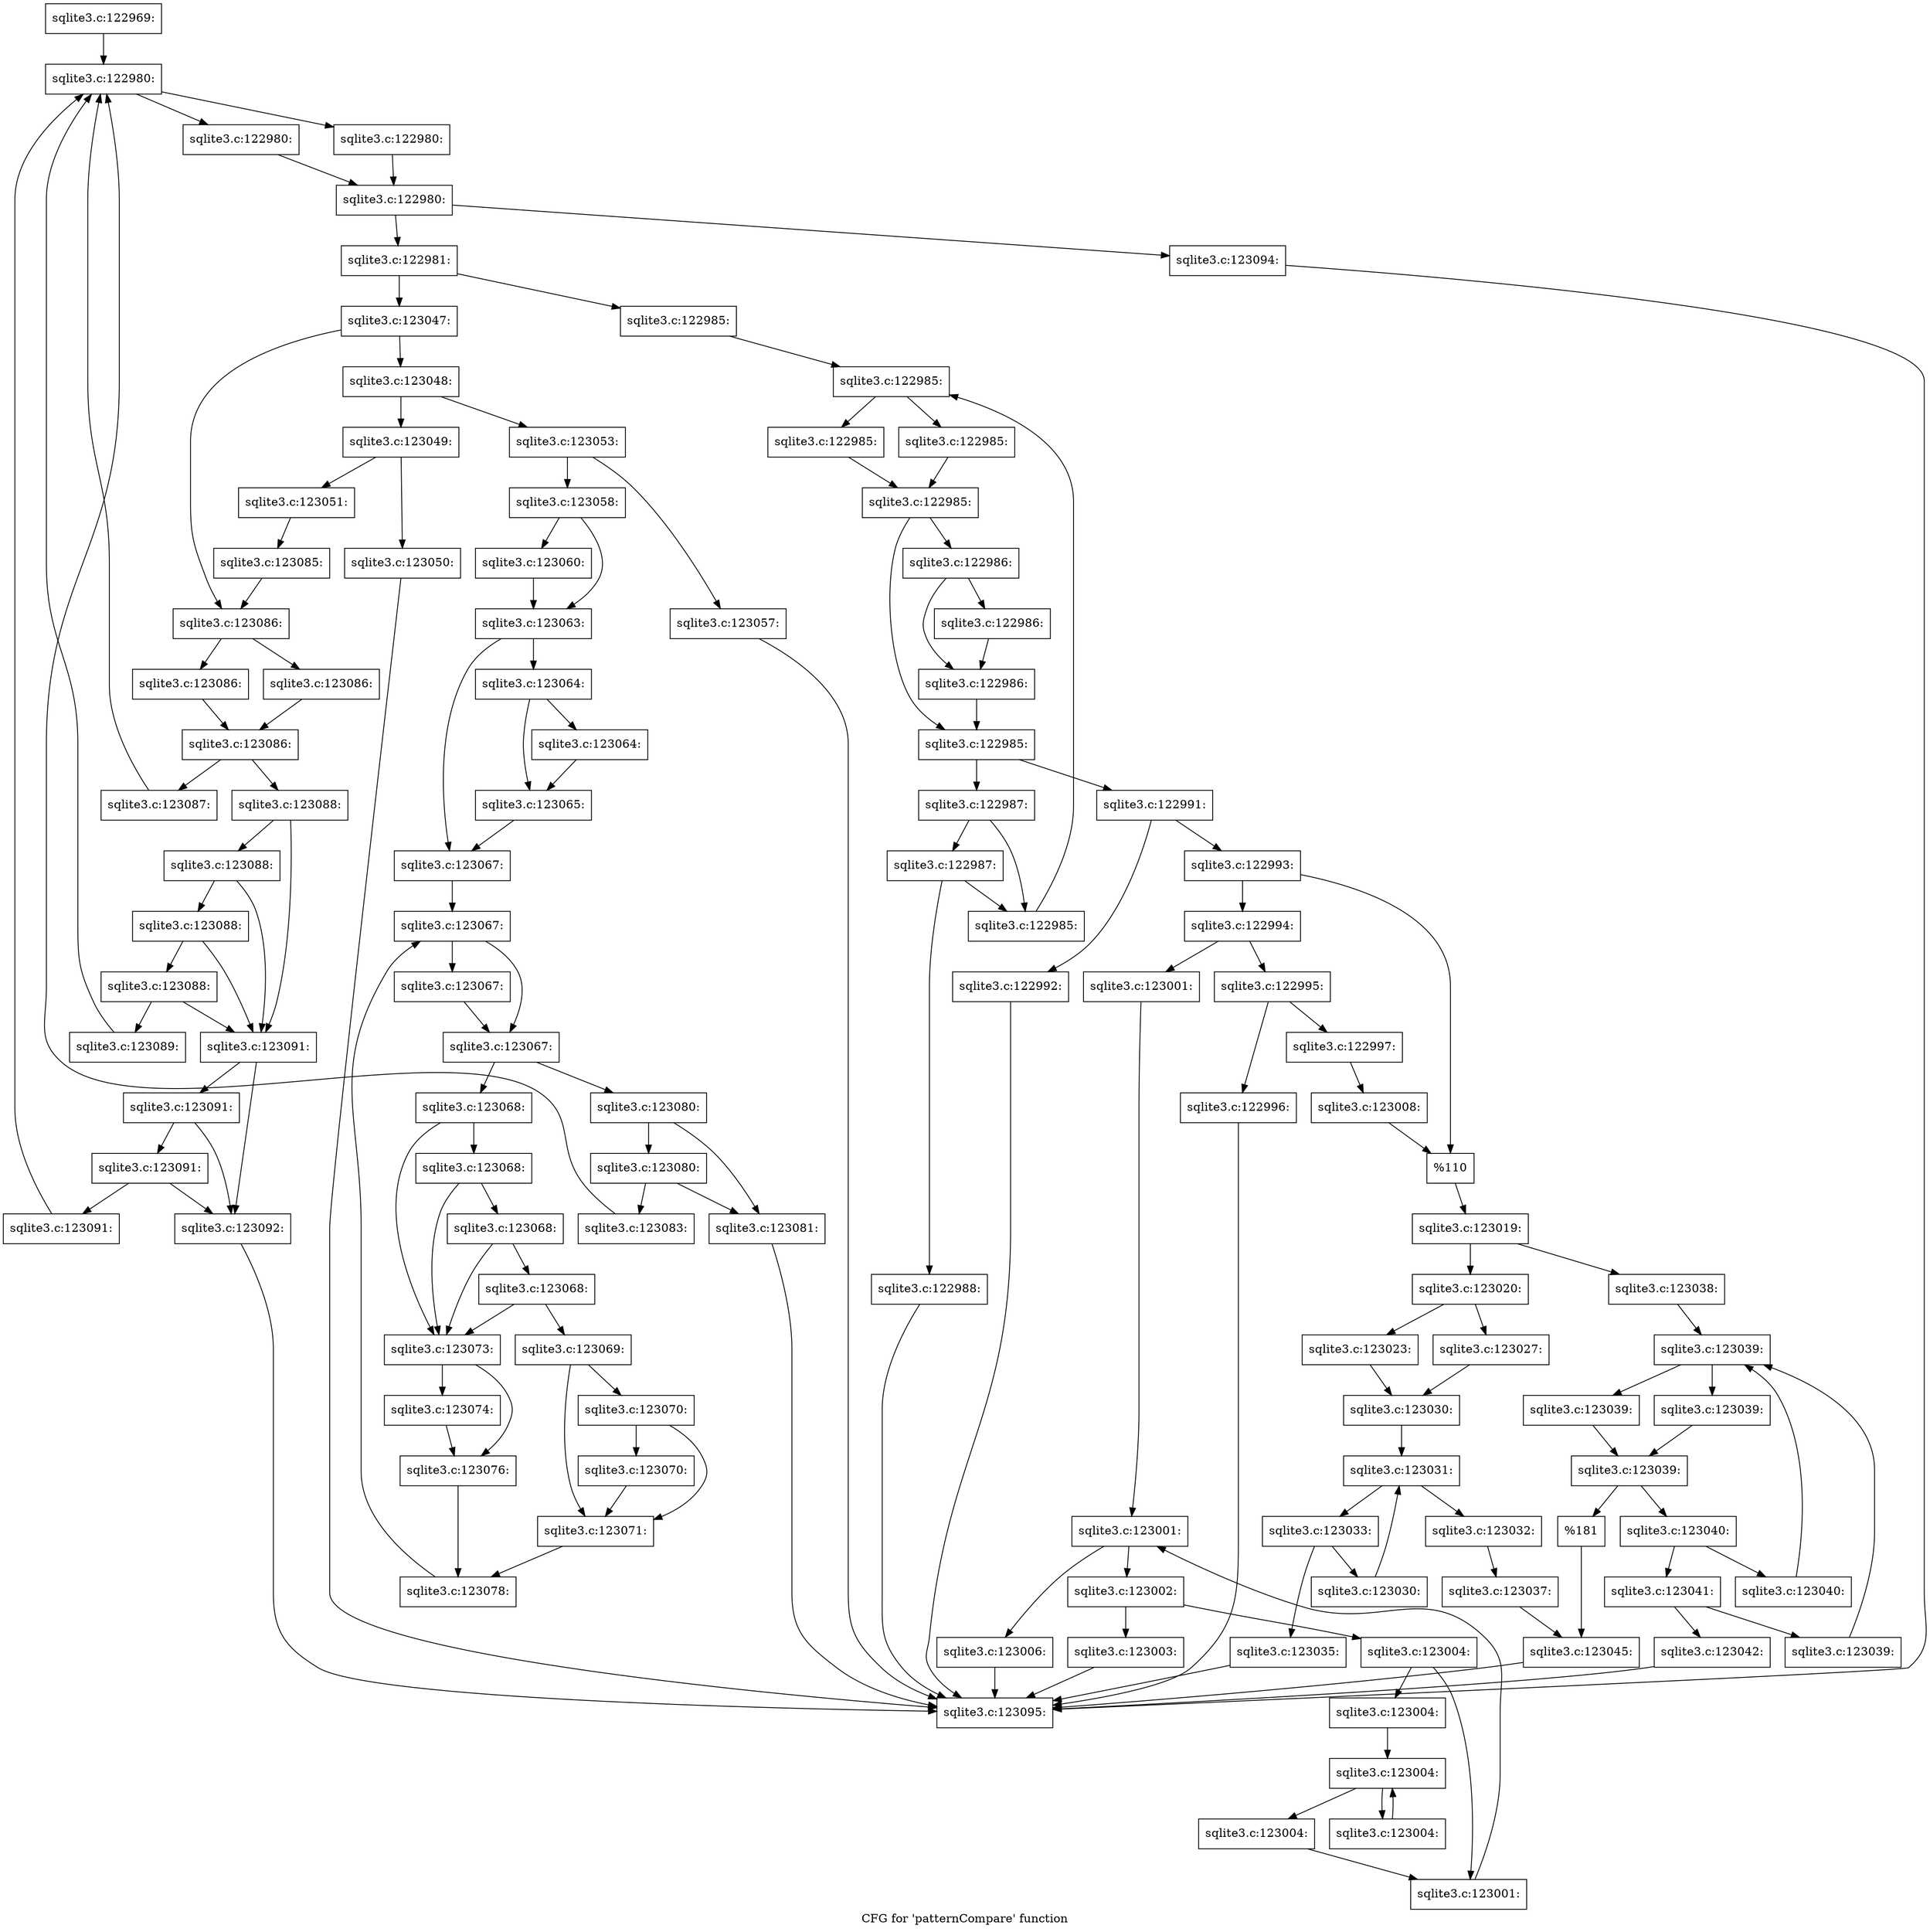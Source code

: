 digraph "CFG for 'patternCompare' function" {
	label="CFG for 'patternCompare' function";

	Node0x55c0f86d7110 [shape=record,label="{sqlite3.c:122969:}"];
	Node0x55c0f86d7110 -> Node0x55c0f86e2180;
	Node0x55c0f86e2180 [shape=record,label="{sqlite3.c:122980:}"];
	Node0x55c0f86e2180 -> Node0x55c0f86e23f0;
	Node0x55c0f86e2180 -> Node0x55c0f86e2440;
	Node0x55c0f86e23f0 [shape=record,label="{sqlite3.c:122980:}"];
	Node0x55c0f86e23f0 -> Node0x55c0f86e2490;
	Node0x55c0f86e2440 [shape=record,label="{sqlite3.c:122980:}"];
	Node0x55c0f86e2440 -> Node0x55c0f86e2490;
	Node0x55c0f86e2490 [shape=record,label="{sqlite3.c:122980:}"];
	Node0x55c0f86e2490 -> Node0x55c0f86e3200;
	Node0x55c0f86e2490 -> Node0x55c0f86e22e0;
	Node0x55c0f86e3200 [shape=record,label="{sqlite3.c:122981:}"];
	Node0x55c0f86e3200 -> Node0x55c0f86e3670;
	Node0x55c0f86e3200 -> Node0x55c0f86e36c0;
	Node0x55c0f86e3670 [shape=record,label="{sqlite3.c:122985:}"];
	Node0x55c0f86e3670 -> Node0x55c0f86e3980;
	Node0x55c0f86e3980 [shape=record,label="{sqlite3.c:122985:}"];
	Node0x55c0f86e3980 -> Node0x55c0f86e3be0;
	Node0x55c0f86e3980 -> Node0x55c0f86e3c30;
	Node0x55c0f86e3be0 [shape=record,label="{sqlite3.c:122985:}"];
	Node0x55c0f86e3be0 -> Node0x55c0f86e3c80;
	Node0x55c0f86e3c30 [shape=record,label="{sqlite3.c:122985:}"];
	Node0x55c0f86e3c30 -> Node0x55c0f86e3c80;
	Node0x55c0f86e3c80 [shape=record,label="{sqlite3.c:122985:}"];
	Node0x55c0f86e3c80 -> Node0x55c0f86e3a80;
	Node0x55c0f86e3c80 -> Node0x55c0f86e3ad0;
	Node0x55c0f86e3ad0 [shape=record,label="{sqlite3.c:122986:}"];
	Node0x55c0f86e3ad0 -> Node0x55c0f86e45a0;
	Node0x55c0f86e3ad0 -> Node0x55c0f86e4550;
	Node0x55c0f86e45a0 [shape=record,label="{sqlite3.c:122986:}"];
	Node0x55c0f86e45a0 -> Node0x55c0f86e4550;
	Node0x55c0f86e4550 [shape=record,label="{sqlite3.c:122986:}"];
	Node0x55c0f86e4550 -> Node0x55c0f86e3a80;
	Node0x55c0f86e3a80 [shape=record,label="{sqlite3.c:122985:}"];
	Node0x55c0f86e3a80 -> Node0x55c0f86e4bf0;
	Node0x55c0f86e3a80 -> Node0x55c0f86e3a00;
	Node0x55c0f86e4bf0 [shape=record,label="{sqlite3.c:122987:}"];
	Node0x55c0f86e4bf0 -> Node0x55c0f86e4ea0;
	Node0x55c0f86e4bf0 -> Node0x55c0f86e4e50;
	Node0x55c0f86e4ea0 [shape=record,label="{sqlite3.c:122987:}"];
	Node0x55c0f86e4ea0 -> Node0x55c0f86e4e00;
	Node0x55c0f86e4ea0 -> Node0x55c0f86e4e50;
	Node0x55c0f86e4e00 [shape=record,label="{sqlite3.c:122988:}"];
	Node0x55c0f86e4e00 -> Node0x55c0f86dbf60;
	Node0x55c0f86e4e50 [shape=record,label="{sqlite3.c:122985:}"];
	Node0x55c0f86e4e50 -> Node0x55c0f86e3980;
	Node0x55c0f86e3a00 [shape=record,label="{sqlite3.c:122991:}"];
	Node0x55c0f86e3a00 -> Node0x55c0f86e5890;
	Node0x55c0f86e3a00 -> Node0x55c0f86e5930;
	Node0x55c0f86e5890 [shape=record,label="{sqlite3.c:122992:}"];
	Node0x55c0f86e5890 -> Node0x55c0f86dbf60;
	Node0x55c0f86e5930 [shape=record,label="{sqlite3.c:122993:}"];
	Node0x55c0f86e5930 -> Node0x55c0f86e5e20;
	Node0x55c0f86e5930 -> Node0x55c0f86e5e70;
	Node0x55c0f86e5e20 [shape=record,label="{sqlite3.c:122994:}"];
	Node0x55c0f86e5e20 -> Node0x55c0f86e62f0;
	Node0x55c0f86e5e20 -> Node0x55c0f86e6390;
	Node0x55c0f86e62f0 [shape=record,label="{sqlite3.c:122995:}"];
	Node0x55c0f86e62f0 -> Node0x55c0f86e6b20;
	Node0x55c0f86e62f0 -> Node0x55c0f86e6b70;
	Node0x55c0f86e6b20 [shape=record,label="{sqlite3.c:122996:}"];
	Node0x55c0f86e6b20 -> Node0x55c0f86dbf60;
	Node0x55c0f86e6b70 [shape=record,label="{sqlite3.c:122997:}"];
	Node0x55c0f86e6b70 -> Node0x55c0f86e6340;
	Node0x55c0f86e6390 [shape=record,label="{sqlite3.c:123001:}"];
	Node0x55c0f86e6390 -> Node0x55c0f86e70c0;
	Node0x55c0f86e70c0 [shape=record,label="{sqlite3.c:123001:}"];
	Node0x55c0f86e70c0 -> Node0x55c0f86e7440;
	Node0x55c0f86e70c0 -> Node0x55c0f86e7220;
	Node0x55c0f86e7440 [shape=record,label="{sqlite3.c:123002:}"];
	Node0x55c0f86e7440 -> Node0x55c0f86e7eb0;
	Node0x55c0f86e7440 -> Node0x55c0f86e7f00;
	Node0x55c0f86e7eb0 [shape=record,label="{sqlite3.c:123003:}"];
	Node0x55c0f86e7eb0 -> Node0x55c0f86dbf60;
	Node0x55c0f86e7f00 [shape=record,label="{sqlite3.c:123004:}"];
	Node0x55c0f86e7f00 -> Node0x55c0f86e8470;
	Node0x55c0f86e7f00 -> Node0x55c0f86e84c0;
	Node0x55c0f86e8470 [shape=record,label="{sqlite3.c:123004:}"];
	Node0x55c0f86e8470 -> Node0x55c0f86e89e0;
	Node0x55c0f86e89e0 [shape=record,label="{sqlite3.c:123004:}"];
	Node0x55c0f86e89e0 -> Node0x55c0f86e8dd0;
	Node0x55c0f86e89e0 -> Node0x55c0f86e8aa0;
	Node0x55c0f86e8dd0 [shape=record,label="{sqlite3.c:123004:}"];
	Node0x55c0f86e8dd0 -> Node0x55c0f86e89e0;
	Node0x55c0f86e8aa0 [shape=record,label="{sqlite3.c:123004:}"];
	Node0x55c0f86e8aa0 -> Node0x55c0f86e84c0;
	Node0x55c0f86e84c0 [shape=record,label="{sqlite3.c:123001:}"];
	Node0x55c0f86e84c0 -> Node0x55c0f86e70c0;
	Node0x55c0f86e7220 [shape=record,label="{sqlite3.c:123006:}"];
	Node0x55c0f86e7220 -> Node0x55c0f86dbf60;
	Node0x55c0f86e6340 [shape=record,label="{sqlite3.c:123008:}"];
	Node0x55c0f86e6340 -> Node0x55c0f86e5e70;
	Node0x55c0f86e5e70 [shape=record,label="{%110}"];
	Node0x55c0f86e5e70 -> Node0x55c0f86e58e0;
	Node0x55c0f86e58e0 [shape=record,label="{sqlite3.c:123019:}"];
	Node0x55c0f86e58e0 -> Node0x55c0f86e95c0;
	Node0x55c0f86e58e0 -> Node0x55c0f86e9660;
	Node0x55c0f86e95c0 [shape=record,label="{sqlite3.c:123020:}"];
	Node0x55c0f86e95c0 -> Node0x55c0f86ea070;
	Node0x55c0f86e95c0 -> Node0x55c0f86ea110;
	Node0x55c0f86ea070 [shape=record,label="{sqlite3.c:123023:}"];
	Node0x55c0f86ea070 -> Node0x55c0f86ea0c0;
	Node0x55c0f86ea110 [shape=record,label="{sqlite3.c:123027:}"];
	Node0x55c0f86ea110 -> Node0x55c0f86ea0c0;
	Node0x55c0f86ea0c0 [shape=record,label="{sqlite3.c:123030:}"];
	Node0x55c0f86ea0c0 -> Node0x55c0f86ebb00;
	Node0x55c0f86ebb00 [shape=record,label="{sqlite3.c:123031:}"];
	Node0x55c0f86ebb00 -> Node0x55c0f86ec3b0;
	Node0x55c0f86ebb00 -> Node0x55c0f86ec7c0;
	Node0x55c0f86ec3b0 [shape=record,label="{sqlite3.c:123032:}"];
	Node0x55c0f86ec3b0 -> Node0x55c0f86eba80;
	Node0x55c0f86ec7c0 [shape=record,label="{sqlite3.c:123033:}"];
	Node0x55c0f86ec7c0 -> Node0x55c0f86ed020;
	Node0x55c0f86ec7c0 -> Node0x55c0f86ed070;
	Node0x55c0f86ed020 [shape=record,label="{sqlite3.c:123035:}"];
	Node0x55c0f86ed020 -> Node0x55c0f86dbf60;
	Node0x55c0f86ed070 [shape=record,label="{sqlite3.c:123030:}"];
	Node0x55c0f86ed070 -> Node0x55c0f86ebb00;
	Node0x55c0f86eba80 [shape=record,label="{sqlite3.c:123037:}"];
	Node0x55c0f86eba80 -> Node0x55c0f86e9610;
	Node0x55c0f86e9660 [shape=record,label="{sqlite3.c:123038:}"];
	Node0x55c0f86e9660 -> Node0x55c0f86ed830;
	Node0x55c0f86ed830 [shape=record,label="{sqlite3.c:123039:}"];
	Node0x55c0f86ed830 -> Node0x55c0f86edaa0;
	Node0x55c0f86ed830 -> Node0x55c0f86edaf0;
	Node0x55c0f86edaa0 [shape=record,label="{sqlite3.c:123039:}"];
	Node0x55c0f86edaa0 -> Node0x55c0f86edb40;
	Node0x55c0f86edaf0 [shape=record,label="{sqlite3.c:123039:}"];
	Node0x55c0f86edaf0 -> Node0x55c0f86edb40;
	Node0x55c0f86edb40 [shape=record,label="{sqlite3.c:123039:}"];
	Node0x55c0f86edb40 -> Node0x55c0f86ee560;
	Node0x55c0f86edb40 -> Node0x55c0f86ed990;
	Node0x55c0f86ee560 [shape=record,label="{sqlite3.c:123040:}"];
	Node0x55c0f86ee560 -> Node0x55c0f86ee770;
	Node0x55c0f86ee560 -> Node0x55c0f86ee7c0;
	Node0x55c0f86ee770 [shape=record,label="{sqlite3.c:123040:}"];
	Node0x55c0f86ee770 -> Node0x55c0f86ed830;
	Node0x55c0f86ee7c0 [shape=record,label="{sqlite3.c:123041:}"];
	Node0x55c0f86ee7c0 -> Node0x55c0f86ef060;
	Node0x55c0f86ee7c0 -> Node0x55c0f86ef0b0;
	Node0x55c0f86ef060 [shape=record,label="{sqlite3.c:123042:}"];
	Node0x55c0f86ef060 -> Node0x55c0f86dbf60;
	Node0x55c0f86ef0b0 [shape=record,label="{sqlite3.c:123039:}"];
	Node0x55c0f86ef0b0 -> Node0x55c0f86ed830;
	Node0x55c0f86ed990 [shape=record,label="{%181}"];
	Node0x55c0f86ed990 -> Node0x55c0f86e9610;
	Node0x55c0f86e9610 [shape=record,label="{sqlite3.c:123045:}"];
	Node0x55c0f86e9610 -> Node0x55c0f86dbf60;
	Node0x55c0f86e36c0 [shape=record,label="{sqlite3.c:123047:}"];
	Node0x55c0f86e36c0 -> Node0x55c0f86ef940;
	Node0x55c0f86e36c0 -> Node0x55c0f86ef990;
	Node0x55c0f86ef940 [shape=record,label="{sqlite3.c:123048:}"];
	Node0x55c0f86ef940 -> Node0x55c0f86efe10;
	Node0x55c0f86ef940 -> Node0x55c0f86efeb0;
	Node0x55c0f86efe10 [shape=record,label="{sqlite3.c:123049:}"];
	Node0x55c0f86efe10 -> Node0x55c0f86f0640;
	Node0x55c0f86efe10 -> Node0x55c0f86f0690;
	Node0x55c0f86f0640 [shape=record,label="{sqlite3.c:123050:}"];
	Node0x55c0f86f0640 -> Node0x55c0f86dbf60;
	Node0x55c0f86f0690 [shape=record,label="{sqlite3.c:123051:}"];
	Node0x55c0f86f0690 -> Node0x55c0f86efe60;
	Node0x55c0f86efeb0 [shape=record,label="{sqlite3.c:123053:}"];
	Node0x55c0f86efeb0 -> Node0x55c0f86f1ae0;
	Node0x55c0f86efeb0 -> Node0x55c0f86f1b30;
	Node0x55c0f86f1ae0 [shape=record,label="{sqlite3.c:123057:}"];
	Node0x55c0f86f1ae0 -> Node0x55c0f86dbf60;
	Node0x55c0f86f1b30 [shape=record,label="{sqlite3.c:123058:}"];
	Node0x55c0f86f1b30 -> Node0x55c0f86f2210;
	Node0x55c0f86f1b30 -> Node0x55c0f86f2260;
	Node0x55c0f86f2210 [shape=record,label="{sqlite3.c:123060:}"];
	Node0x55c0f86f2210 -> Node0x55c0f86f2260;
	Node0x55c0f86f2260 [shape=record,label="{sqlite3.c:123063:}"];
	Node0x55c0f86f2260 -> Node0x55c0f86f2a40;
	Node0x55c0f86f2260 -> Node0x55c0f86f2a90;
	Node0x55c0f86f2a40 [shape=record,label="{sqlite3.c:123064:}"];
	Node0x55c0f86f2a40 -> Node0x55c0f86f2ea0;
	Node0x55c0f86f2a40 -> Node0x55c0f86f2ef0;
	Node0x55c0f86f2ea0 [shape=record,label="{sqlite3.c:123064:}"];
	Node0x55c0f86f2ea0 -> Node0x55c0f86f2ef0;
	Node0x55c0f86f2ef0 [shape=record,label="{sqlite3.c:123065:}"];
	Node0x55c0f86f2ef0 -> Node0x55c0f86f2a90;
	Node0x55c0f86f2a90 [shape=record,label="{sqlite3.c:123067:}"];
	Node0x55c0f86f2a90 -> Node0x55c0f86f3620;
	Node0x55c0f86f3620 [shape=record,label="{sqlite3.c:123067:}"];
	Node0x55c0f86f3620 -> Node0x55c0f86f3850;
	Node0x55c0f86f3620 -> Node0x55c0f86f3800;
	Node0x55c0f86f3850 [shape=record,label="{sqlite3.c:123067:}"];
	Node0x55c0f86f3850 -> Node0x55c0f86f3800;
	Node0x55c0f86f3800 [shape=record,label="{sqlite3.c:123067:}"];
	Node0x55c0f86f3800 -> Node0x55c0f86f3dd0;
	Node0x55c0f86f3800 -> Node0x55c0f86f3780;
	Node0x55c0f86f3dd0 [shape=record,label="{sqlite3.c:123068:}"];
	Node0x55c0f86f3dd0 -> Node0x55c0f86f41d0;
	Node0x55c0f86f3dd0 -> Node0x55c0f86f4080;
	Node0x55c0f86f41d0 [shape=record,label="{sqlite3.c:123068:}"];
	Node0x55c0f86f41d0 -> Node0x55c0f86f4150;
	Node0x55c0f86f41d0 -> Node0x55c0f86f4080;
	Node0x55c0f86f4150 [shape=record,label="{sqlite3.c:123068:}"];
	Node0x55c0f86f4150 -> Node0x55c0f86f40d0;
	Node0x55c0f86f4150 -> Node0x55c0f86f4080;
	Node0x55c0f86f40d0 [shape=record,label="{sqlite3.c:123068:}"];
	Node0x55c0f86f40d0 -> Node0x55c0f86f3fe0;
	Node0x55c0f86f40d0 -> Node0x55c0f86f4080;
	Node0x55c0f86f3fe0 [shape=record,label="{sqlite3.c:123069:}"];
	Node0x55c0f86f3fe0 -> Node0x55c0f86f5280;
	Node0x55c0f86f3fe0 -> Node0x55c0f86f5230;
	Node0x55c0f86f5280 [shape=record,label="{sqlite3.c:123070:}"];
	Node0x55c0f86f5280 -> Node0x55c0f86f51e0;
	Node0x55c0f86f5280 -> Node0x55c0f86f5230;
	Node0x55c0f86f51e0 [shape=record,label="{sqlite3.c:123070:}"];
	Node0x55c0f86f51e0 -> Node0x55c0f86f5230;
	Node0x55c0f86f5230 [shape=record,label="{sqlite3.c:123071:}"];
	Node0x55c0f86f5230 -> Node0x55c0f86f4030;
	Node0x55c0f86f4080 [shape=record,label="{sqlite3.c:123073:}"];
	Node0x55c0f86f4080 -> Node0x55c0f86f5cb0;
	Node0x55c0f86f4080 -> Node0x55c0f86f5d00;
	Node0x55c0f86f5cb0 [shape=record,label="{sqlite3.c:123074:}"];
	Node0x55c0f86f5cb0 -> Node0x55c0f86f5d00;
	Node0x55c0f86f5d00 [shape=record,label="{sqlite3.c:123076:}"];
	Node0x55c0f86f5d00 -> Node0x55c0f86f4030;
	Node0x55c0f86f4030 [shape=record,label="{sqlite3.c:123078:}"];
	Node0x55c0f86f4030 -> Node0x55c0f86f3620;
	Node0x55c0f86f3780 [shape=record,label="{sqlite3.c:123080:}"];
	Node0x55c0f86f3780 -> Node0x55c0f86f68c0;
	Node0x55c0f86f3780 -> Node0x55c0f86f6960;
	Node0x55c0f86f6960 [shape=record,label="{sqlite3.c:123080:}"];
	Node0x55c0f86f6960 -> Node0x55c0f86f68c0;
	Node0x55c0f86f6960 -> Node0x55c0f86f6910;
	Node0x55c0f86f68c0 [shape=record,label="{sqlite3.c:123081:}"];
	Node0x55c0f86f68c0 -> Node0x55c0f86dbf60;
	Node0x55c0f86f6910 [shape=record,label="{sqlite3.c:123083:}"];
	Node0x55c0f86f6910 -> Node0x55c0f86e2180;
	Node0x55c0f86efe60 [shape=record,label="{sqlite3.c:123085:}"];
	Node0x55c0f86efe60 -> Node0x55c0f86ef990;
	Node0x55c0f86ef990 [shape=record,label="{sqlite3.c:123086:}"];
	Node0x55c0f86ef990 -> Node0x55c0f86f74a0;
	Node0x55c0f86ef990 -> Node0x55c0f86f74f0;
	Node0x55c0f86f74a0 [shape=record,label="{sqlite3.c:123086:}"];
	Node0x55c0f86f74a0 -> Node0x55c0f86f7540;
	Node0x55c0f86f74f0 [shape=record,label="{sqlite3.c:123086:}"];
	Node0x55c0f86f74f0 -> Node0x55c0f86f7540;
	Node0x55c0f86f7540 [shape=record,label="{sqlite3.c:123086:}"];
	Node0x55c0f86f7540 -> Node0x55c0f86f7ea0;
	Node0x55c0f86f7540 -> Node0x55c0f86f7ef0;
	Node0x55c0f86f7ea0 [shape=record,label="{sqlite3.c:123087:}"];
	Node0x55c0f86f7ea0 -> Node0x55c0f86e2180;
	Node0x55c0f86f7ef0 [shape=record,label="{sqlite3.c:123088:}"];
	Node0x55c0f86f7ef0 -> Node0x55c0f86f8500;
	Node0x55c0f86f7ef0 -> Node0x55c0f86f83b0;
	Node0x55c0f86f8500 [shape=record,label="{sqlite3.c:123088:}"];
	Node0x55c0f86f8500 -> Node0x55c0f86f8480;
	Node0x55c0f86f8500 -> Node0x55c0f86f83b0;
	Node0x55c0f86f8480 [shape=record,label="{sqlite3.c:123088:}"];
	Node0x55c0f86f8480 -> Node0x55c0f86f8400;
	Node0x55c0f86f8480 -> Node0x55c0f86f83b0;
	Node0x55c0f86f8400 [shape=record,label="{sqlite3.c:123088:}"];
	Node0x55c0f86f8400 -> Node0x55c0f86f8360;
	Node0x55c0f86f8400 -> Node0x55c0f86f83b0;
	Node0x55c0f86f8360 [shape=record,label="{sqlite3.c:123089:}"];
	Node0x55c0f86f8360 -> Node0x55c0f86e2180;
	Node0x55c0f86f83b0 [shape=record,label="{sqlite3.c:123091:}"];
	Node0x55c0f86f83b0 -> Node0x55c0f86f9d70;
	Node0x55c0f86f83b0 -> Node0x55c0f86f9ca0;
	Node0x55c0f86f9d70 [shape=record,label="{sqlite3.c:123091:}"];
	Node0x55c0f86f9d70 -> Node0x55c0f86f9cf0;
	Node0x55c0f86f9d70 -> Node0x55c0f86f9ca0;
	Node0x55c0f86f9cf0 [shape=record,label="{sqlite3.c:123091:}"];
	Node0x55c0f86f9cf0 -> Node0x55c0f86f9c50;
	Node0x55c0f86f9cf0 -> Node0x55c0f86f9ca0;
	Node0x55c0f86f9c50 [shape=record,label="{sqlite3.c:123091:}"];
	Node0x55c0f86f9c50 -> Node0x55c0f86e2180;
	Node0x55c0f86f9ca0 [shape=record,label="{sqlite3.c:123092:}"];
	Node0x55c0f86f9ca0 -> Node0x55c0f86dbf60;
	Node0x55c0f86e22e0 [shape=record,label="{sqlite3.c:123094:}"];
	Node0x55c0f86e22e0 -> Node0x55c0f86dbf60;
	Node0x55c0f86dbf60 [shape=record,label="{sqlite3.c:123095:}"];
}

